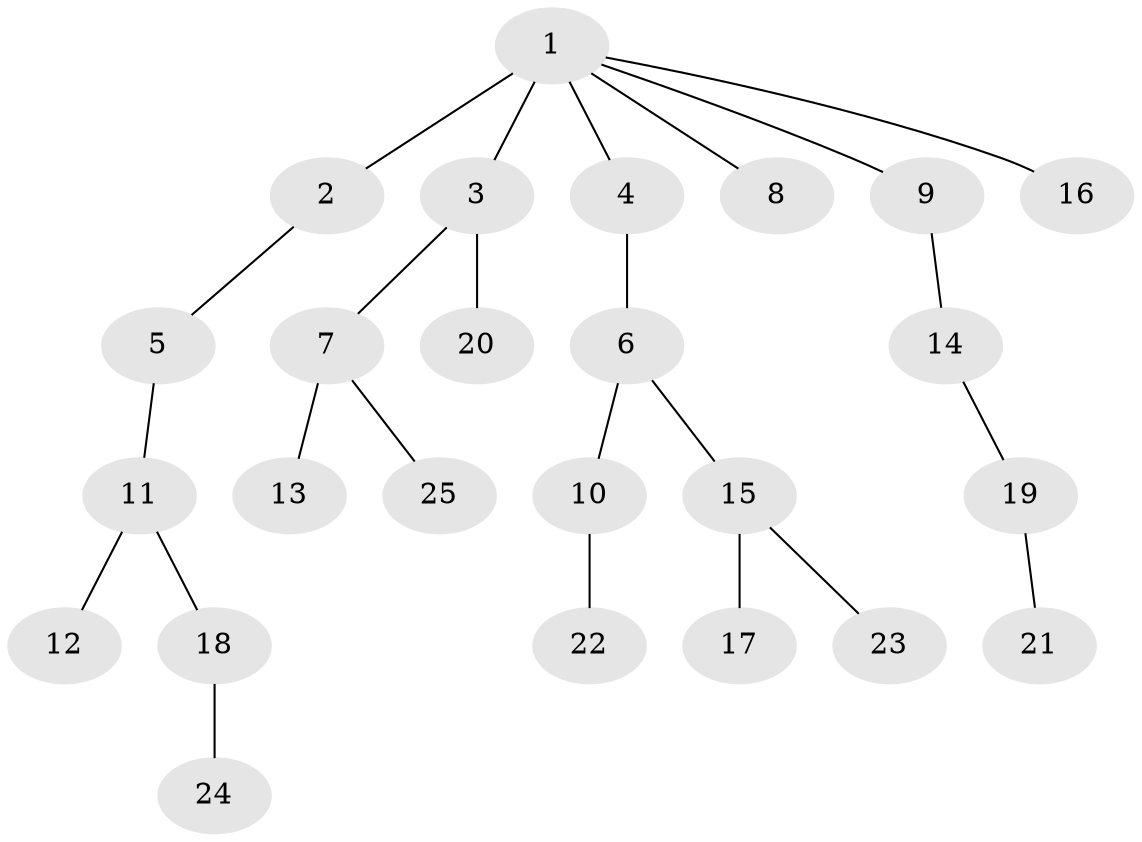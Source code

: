 // original degree distribution, {4: 0.08536585365853659, 5: 0.04878048780487805, 3: 0.12195121951219512, 1: 0.4634146341463415, 2: 0.2804878048780488}
// Generated by graph-tools (version 1.1) at 2025/51/03/04/25 22:51:35]
// undirected, 25 vertices, 24 edges
graph export_dot {
  node [color=gray90,style=filled];
  1;
  2;
  3;
  4;
  5;
  6;
  7;
  8;
  9;
  10;
  11;
  12;
  13;
  14;
  15;
  16;
  17;
  18;
  19;
  20;
  21;
  22;
  23;
  24;
  25;
  1 -- 2 [weight=3.0];
  1 -- 3 [weight=1.0];
  1 -- 4 [weight=1.0];
  1 -- 8 [weight=1.0];
  1 -- 9 [weight=1.0];
  1 -- 16 [weight=1.0];
  2 -- 5 [weight=1.0];
  3 -- 7 [weight=1.0];
  3 -- 20 [weight=1.0];
  4 -- 6 [weight=1.0];
  5 -- 11 [weight=1.0];
  6 -- 10 [weight=1.0];
  6 -- 15 [weight=1.0];
  7 -- 13 [weight=1.0];
  7 -- 25 [weight=1.0];
  9 -- 14 [weight=1.0];
  10 -- 22 [weight=1.0];
  11 -- 12 [weight=1.0];
  11 -- 18 [weight=1.0];
  14 -- 19 [weight=1.0];
  15 -- 17 [weight=2.0];
  15 -- 23 [weight=1.0];
  18 -- 24 [weight=1.0];
  19 -- 21 [weight=1.0];
}

